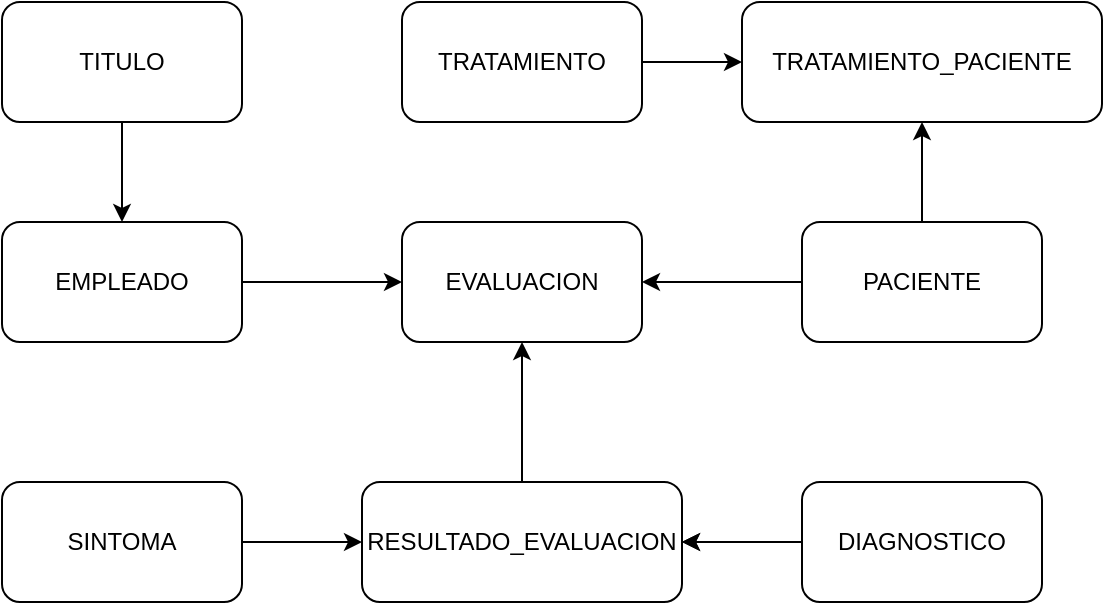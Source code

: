 <mxfile version="14.4.3" type="device"><diagram id="vTw7cx_hGmv0lSK8nVPr" name="Página-1"><mxGraphModel dx="1038" dy="607" grid="1" gridSize="10" guides="1" tooltips="1" connect="1" arrows="1" fold="1" page="1" pageScale="1" pageWidth="1100" pageHeight="850" math="0" shadow="0"><root><mxCell id="0"/><mxCell id="1" parent="0"/><mxCell id="Gicucl3jk7-k7CWx_Mtq-7" style="edgeStyle=orthogonalEdgeStyle;rounded=0;orthogonalLoop=1;jettySize=auto;html=1;" parent="1" source="Gicucl3jk7-k7CWx_Mtq-2" target="Gicucl3jk7-k7CWx_Mtq-6" edge="1"><mxGeometry relative="1" as="geometry"/></mxCell><mxCell id="Gicucl3jk7-k7CWx_Mtq-2" value="EMPLEADO" style="rounded=1;whiteSpace=wrap;html=1;" parent="1" vertex="1"><mxGeometry x="210" y="210" width="120" height="60" as="geometry"/></mxCell><mxCell id="Gicucl3jk7-k7CWx_Mtq-8" style="edgeStyle=orthogonalEdgeStyle;rounded=0;orthogonalLoop=1;jettySize=auto;html=1;" parent="1" source="Gicucl3jk7-k7CWx_Mtq-3" target="Gicucl3jk7-k7CWx_Mtq-6" edge="1"><mxGeometry relative="1" as="geometry"/></mxCell><mxCell id="8LLpNcqwwU8XP9AvVrnw-15" style="edgeStyle=orthogonalEdgeStyle;rounded=0;orthogonalLoop=1;jettySize=auto;html=1;" edge="1" parent="1" source="Gicucl3jk7-k7CWx_Mtq-3" target="Gicucl3jk7-k7CWx_Mtq-14"><mxGeometry relative="1" as="geometry"/></mxCell><mxCell id="Gicucl3jk7-k7CWx_Mtq-3" value="PACIENTE" style="rounded=1;whiteSpace=wrap;html=1;" parent="1" vertex="1"><mxGeometry x="610" y="210" width="120" height="60" as="geometry"/></mxCell><mxCell id="Gicucl3jk7-k7CWx_Mtq-5" style="edgeStyle=orthogonalEdgeStyle;rounded=0;orthogonalLoop=1;jettySize=auto;html=1;" parent="1" source="Gicucl3jk7-k7CWx_Mtq-4" target="Gicucl3jk7-k7CWx_Mtq-2" edge="1"><mxGeometry relative="1" as="geometry"/></mxCell><mxCell id="Gicucl3jk7-k7CWx_Mtq-4" value="TITULO" style="rounded=1;whiteSpace=wrap;html=1;" parent="1" vertex="1"><mxGeometry x="210" y="100" width="120" height="60" as="geometry"/></mxCell><mxCell id="Gicucl3jk7-k7CWx_Mtq-6" value="EVALUACION" style="rounded=1;whiteSpace=wrap;html=1;" parent="1" vertex="1"><mxGeometry x="410" y="210" width="120" height="60" as="geometry"/></mxCell><mxCell id="8LLpNcqwwU8XP9AvVrnw-8" style="edgeStyle=orthogonalEdgeStyle;rounded=0;orthogonalLoop=1;jettySize=auto;html=1;" edge="1" parent="1" source="Gicucl3jk7-k7CWx_Mtq-10" target="8LLpNcqwwU8XP9AvVrnw-7"><mxGeometry relative="1" as="geometry"/></mxCell><mxCell id="Gicucl3jk7-k7CWx_Mtq-10" value="SINTOMA" style="rounded=1;whiteSpace=wrap;html=1;" parent="1" vertex="1"><mxGeometry x="210" y="340" width="120" height="60" as="geometry"/></mxCell><mxCell id="Gicucl3jk7-k7CWx_Mtq-14" value="TRATAMIENTO_PACIENTE" style="rounded=1;whiteSpace=wrap;html=1;" parent="1" vertex="1"><mxGeometry x="580" y="100" width="180" height="60" as="geometry"/></mxCell><mxCell id="8LLpNcqwwU8XP9AvVrnw-6" style="edgeStyle=orthogonalEdgeStyle;rounded=0;orthogonalLoop=1;jettySize=auto;html=1;" edge="1" parent="1" source="8LLpNcqwwU8XP9AvVrnw-7" target="Gicucl3jk7-k7CWx_Mtq-6"><mxGeometry relative="1" as="geometry"><mxPoint x="470" y="380" as="targetPoint"/></mxGeometry></mxCell><mxCell id="8LLpNcqwwU8XP9AvVrnw-9" style="edgeStyle=orthogonalEdgeStyle;rounded=0;orthogonalLoop=1;jettySize=auto;html=1;" edge="1" parent="1" source="Gicucl3jk7-k7CWx_Mtq-17" target="8LLpNcqwwU8XP9AvVrnw-7"><mxGeometry relative="1" as="geometry"/></mxCell><mxCell id="Gicucl3jk7-k7CWx_Mtq-17" value="DIAGNOSTICO" style="rounded=1;whiteSpace=wrap;html=1;" parent="1" vertex="1"><mxGeometry x="610" y="340" width="120" height="60" as="geometry"/></mxCell><mxCell id="Gicucl3jk7-k7CWx_Mtq-20" style="edgeStyle=orthogonalEdgeStyle;rounded=0;orthogonalLoop=1;jettySize=auto;html=1;" parent="1" source="Gicucl3jk7-k7CWx_Mtq-19" target="Gicucl3jk7-k7CWx_Mtq-14" edge="1"><mxGeometry relative="1" as="geometry"/></mxCell><mxCell id="Gicucl3jk7-k7CWx_Mtq-19" value="TRATAMIENTO" style="rounded=1;whiteSpace=wrap;html=1;" parent="1" vertex="1"><mxGeometry x="410" y="100" width="120" height="60" as="geometry"/></mxCell><mxCell id="8LLpNcqwwU8XP9AvVrnw-7" value="RESULTADO_EVALUACION" style="rounded=1;whiteSpace=wrap;html=1;" vertex="1" parent="1"><mxGeometry x="390" y="340" width="160" height="60" as="geometry"/></mxCell><mxCell id="8LLpNcqwwU8XP9AvVrnw-16" style="edgeStyle=orthogonalEdgeStyle;rounded=0;orthogonalLoop=1;jettySize=auto;html=1;" edge="1" parent="1" source="Gicucl3jk7-k7CWx_Mtq-17" target="8LLpNcqwwU8XP9AvVrnw-7"><mxGeometry relative="1" as="geometry"><mxPoint x="610" y="455" as="sourcePoint"/><mxPoint x="470" y="270" as="targetPoint"/></mxGeometry></mxCell></root></mxGraphModel></diagram></mxfile>